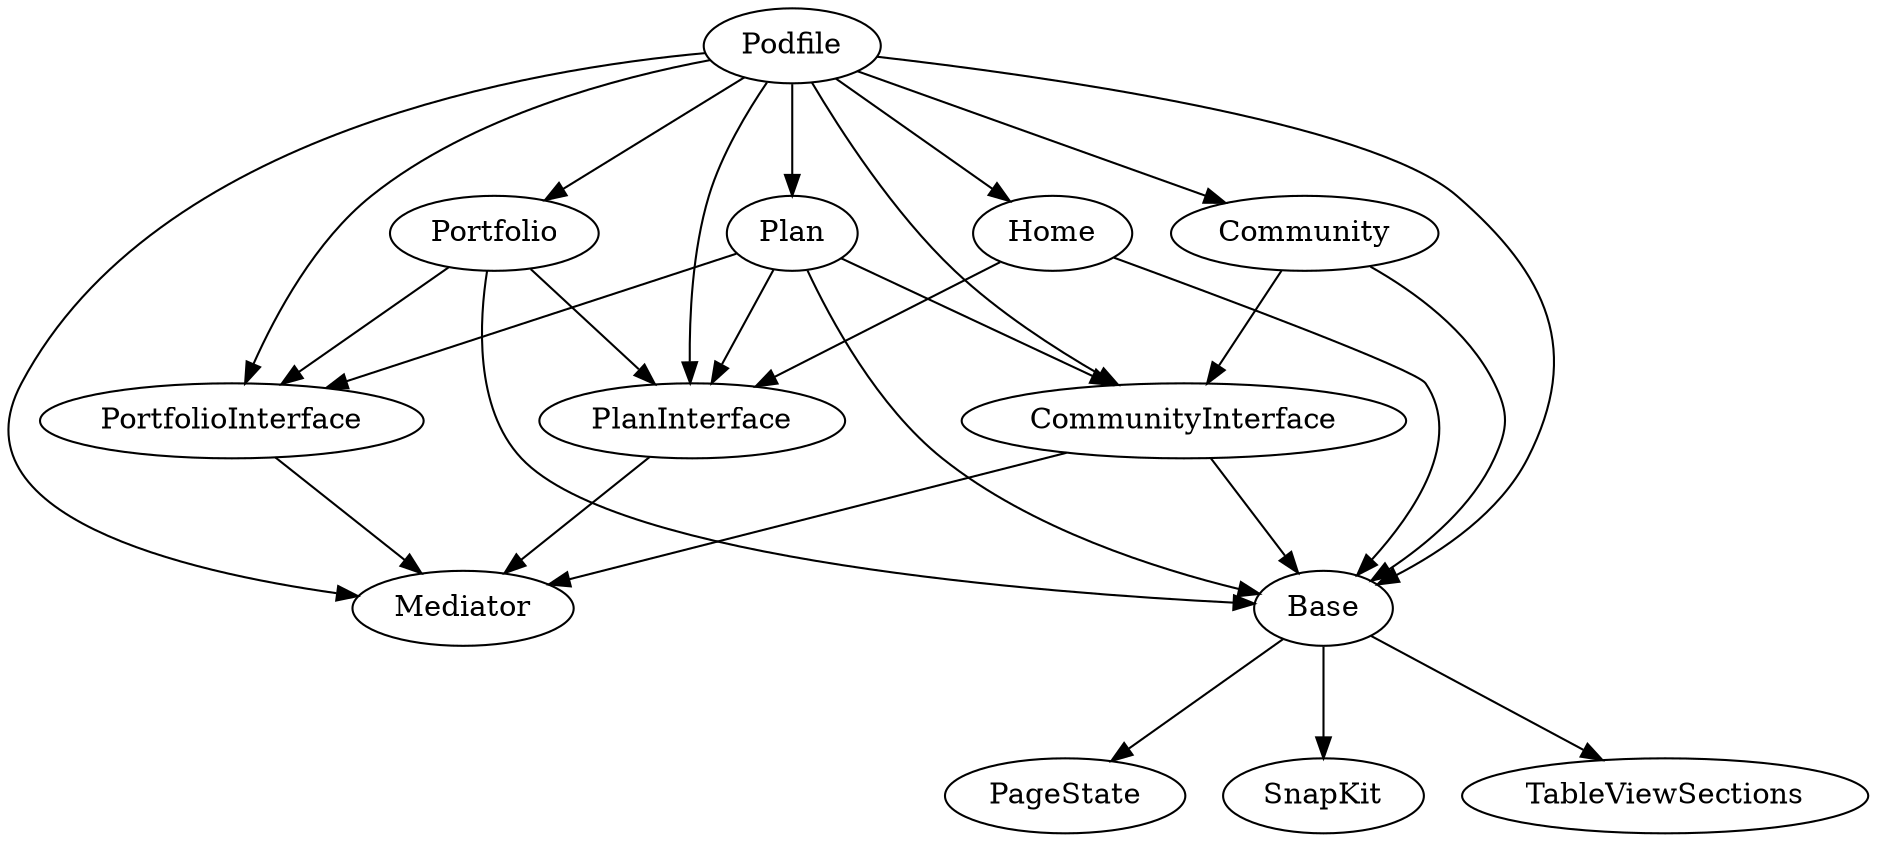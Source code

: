 digraph Podfile {
	graph [bb="0,0,769.99,396",
		nodesep=0.25,
		ranksep=0.75
	];
	node [label="\N"];
	Podfile	[height=0.5,
		label=Podfile,
		pos="328.91,378",
		width=1.0426];
	Plan	[height=0.5,
		label=Plan,
		pos="328.91,288",
		width=0.75823];
	Podfile -> Plan	[pos="e,328.91,306.35 328.91,359.61 328.91,347.56 328.91,331.24 328.91,317.33"];
	PlanInterface	[height=0.5,
		label=PlanInterface,
		pos="281.91,198",
		width=1.6681];
	Podfile -> PlanInterface	[pos="e,281.77,216.42 318.34,360.51 309.96,346.57 298.72,325.76 292.91,306 285.28,280.03 282.76,249.17 282.02,227.28"];
	Portfolio	[height=0.5,
		label=Portfolio,
		pos="197.91,288",
		width=1.2132];
	Podfile -> Portfolio	[pos="e,219.78,303.69 307.86,362.86 286.44,348.47 253.01,326.02 228.64,309.64"];
	PortfolioInterface	[height=0.5,
		label=PortfolioInterface,
		pos="89.91,198",
		width=2.1231];
	Podfile -> PortfolioInterface	[pos="e,94.535,216.22 293.8,371.23 253.57,363.01 187.69,344.45 144.91,306 121.07,284.57 106.04,250.37 97.834,226.42"];
	Community	[height=0.5,
		label=Community,
		pos="553.91,288",
		width=1.5544];
	Podfile -> Community	[pos="e,519.39,302.5 357.41,365.85 395.69,350.88 464.14,324.11 509.29,306.45"];
	CommunityInterface	[height=0.5,
		label=CommunityInterface,
		pos="486.91,198",
		width=2.4643];
	Podfile -> CommunityInterface	[pos="e,464.09,215.63 338.47,360.43 351.52,338.52 376.34,299.27 402.91,270 418.87,252.42 439.14,235.17 455.77,222.08"];
	Home	[height=0.5,
		label=Home,
		pos="445.91,288",
		width=0.94305];
	Podfile -> Home	[pos="e,427.04,303.19 348.49,362.27 367.62,347.89 396.9,325.86 418.37,309.71"];
	Base	[height=0.5,
		label=Base,
		pos="544.91,108",
		width=0.80088];
	Podfile -> Base	[pos="e,567.28,119.44 365.41,373.04 435.42,364.68 584.67,342.91 618.91,306 657.27,264.66 658.38,230.81 633.91,180 622.07,155.4 597.09,\
136.68 576.61,124.65"];
	Mediator	[height=0.5,
		label=Mediator,
		pos="185.91,108",
		width=1.2558];
	Podfile -> Mediator	[pos="e,143.93,115.27 292.55,372.95 219.55,362.52 57.631,327.25 4.9105,216 -22.243,158.7 70.783,129.9 133.4,117.3"];
	Plan -> PlanInterface	[pos="e,291.12,216.24 320.29,270.86 313.57,258.28 304.1,240.54 296.24,225.84"];
	Plan -> PortfolioInterface	[pos="e,129.97,213.75 305.56,278.4 267.43,264.36 190.96,236.2 140.09,217.48"];
	Plan -> CommunityInterface	[pos="e,457.52,215.37 349.24,275.68 374.17,261.79 416.95,237.97 448.21,220.55"];
	Plan -> Base	[pos="e,518.3,115.56 334.6,270.01 343.1,246.9 361.16,205.51 388.91,180 423.11,148.56 473.6,129.06 507.81,118.63"];
	PlanInterface -> Mediator	[pos="e,203.24,124.89 263.85,180.45 248.92,166.76 227.54,147.16 210.95,131.95"];
	Portfolio -> PlanInterface	[pos="e,266.03,215.64 213.32,270.86 225.95,257.63 244.02,238.69 258.45,223.58"];
	Portfolio -> PortfolioInterface	[pos="e,110.25,215.57 178.85,271.47 162.15,257.86 137.64,237.89 118.58,222.36"];
	Portfolio -> Base	[pos="e,516.07,111.02 194.85,269.66 191.78,246.15 190.29,204.3 212.91,180 252.33,137.67 426.45,118.51 505.56,111.88"];
	PortfolioInterface -> Mediator	[pos="e,168.58,124.89 107.97,180.45 122.9,166.76 144.28,147.16 160.87,131.95"];
	Community -> CommunityInterface	[pos="e,500.02,216.22 540.99,270.03 531.23,257.21 517.66,239.39 506.56,224.8"];
	Community -> Base	[pos="e,564.71,121.41 575.02,270.93 590.16,257.98 609.34,238.31 617.91,216 623.65,201.06 624.14,194.74 617.91,180 608.86,158.56 589.81,\
140.4 573.45,127.81"];
	CommunityInterface -> Base	[pos="e,534.35,125.03 498.09,180.03 506.68,167 518.67,148.81 528.37,134.1"];
	CommunityInterface -> Mediator	[pos="e,221.7,119.46 437.88,182.67 380.91,166.01 287.64,138.74 231.98,122.47"];
	Home -> PlanInterface	[pos="e,310.45,214.32 422.76,274.58 396.04,260.24 351.68,236.44 319.88,219.38"];
	Home -> Base	[pos="e,558.62,124 471.48,275.69 509.82,258.48 578.42,226.6 584.91,216 601.2,189.39 582.36,155.07 565.42,132.58"];
	PageState	[height=0.5,
		label=PageState,
		pos="438.91,18",
		width=1.3127];
	Base -> PageState	[pos="e,457.86,34.733 528.35,93.25 511.71,79.438 485.79,57.919 466.13,41.596"];
	SnapKit	[height=0.5,
		label=SnapKit,
		pos="544.91,18",
		width=1.1421];
	Base -> SnapKit	[pos="e,544.91,36.35 544.91,89.614 544.91,77.561 544.91,61.241 544.91,47.326"];
	TableViewSections	[height=0.5,
		label=TableViewSections,
		pos="686.91,18",
		width=2.3079];
	Base -> TableViewSections	[pos="e,660.44,35.403 564.95,94.578 587.32,80.72 623.93,58.028 651.22,41.119"];
}
